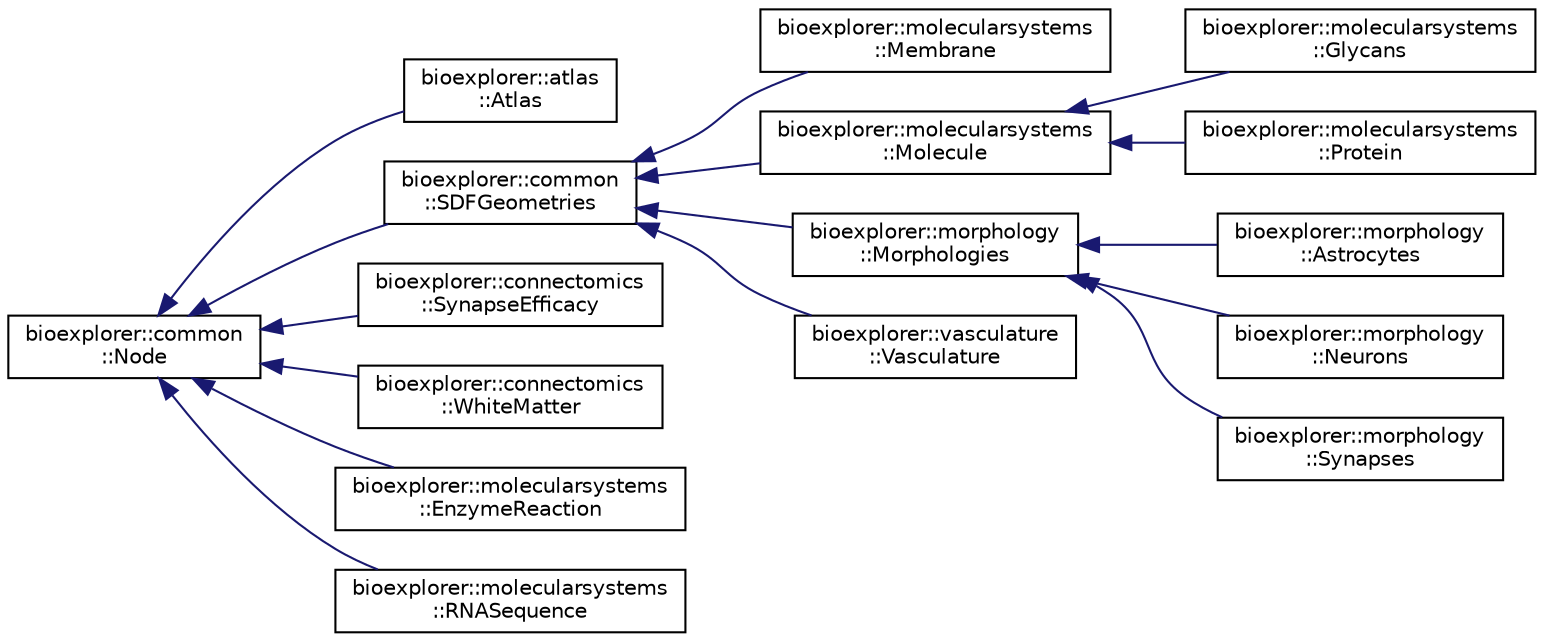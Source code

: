digraph "Graphical Class Hierarchy"
{
 // LATEX_PDF_SIZE
  edge [fontname="Helvetica",fontsize="10",labelfontname="Helvetica",labelfontsize="10"];
  node [fontname="Helvetica",fontsize="10",shape=record];
  rankdir="LR";
  Node0 [label="bioexplorer::common\l::Node",height=0.2,width=0.4,color="black", fillcolor="white", style="filled",URL="$d7/d93/classbioexplorer_1_1common_1_1Node.html",tooltip="The Node class."];
  Node0 -> Node1 [dir="back",color="midnightblue",fontsize="10",style="solid",fontname="Helvetica"];
  Node1 [label="bioexplorer::atlas\l::Atlas",height=0.2,width=0.4,color="black", fillcolor="white", style="filled",URL="$d3/d86/classbioexplorer_1_1atlas_1_1Atlas.html",tooltip=" "];
  Node0 -> Node2 [dir="back",color="midnightblue",fontsize="10",style="solid",fontname="Helvetica"];
  Node2 [label="bioexplorer::common\l::SDFGeometries",height=0.2,width=0.4,color="black", fillcolor="white", style="filled",URL="$d1/d1c/classbioexplorer_1_1common_1_1SDFGeometries.html",tooltip="The SDFGeometries abstract class is used as a parent to any assembly that potentially requires the si..."];
  Node2 -> Node3 [dir="back",color="midnightblue",fontsize="10",style="solid",fontname="Helvetica"];
  Node3 [label="bioexplorer::molecularsystems\l::Membrane",height=0.2,width=0.4,color="black", fillcolor="white", style="filled",URL="$d4/d3d/classbioexplorer_1_1molecularsystems_1_1Membrane.html",tooltip="A Membrane object implements a 3D structure of a given shape, but with a surface composed of instance..."];
  Node2 -> Node4 [dir="back",color="midnightblue",fontsize="10",style="solid",fontname="Helvetica"];
  Node4 [label="bioexplorer::molecularsystems\l::Molecule",height=0.2,width=0.4,color="black", fillcolor="white", style="filled",URL="$da/dff/classbioexplorer_1_1molecularsystems_1_1Molecule.html",tooltip="The Molecule class implements the 3D representation of a molecule. The object also contains metadata ..."];
  Node4 -> Node5 [dir="back",color="midnightblue",fontsize="10",style="solid",fontname="Helvetica"];
  Node5 [label="bioexplorer::molecularsystems\l::Glycans",height=0.2,width=0.4,color="black", fillcolor="white", style="filled",URL="$da/de6/classbioexplorer_1_1molecularsystems_1_1Glycans.html",tooltip="The Glycans class."];
  Node4 -> Node6 [dir="back",color="midnightblue",fontsize="10",style="solid",fontname="Helvetica"];
  Node6 [label="bioexplorer::molecularsystems\l::Protein",height=0.2,width=0.4,color="black", fillcolor="white", style="filled",URL="$dd/da4/classbioexplorer_1_1molecularsystems_1_1Protein.html",tooltip="The Protein class."];
  Node2 -> Node7 [dir="back",color="midnightblue",fontsize="10",style="solid",fontname="Helvetica"];
  Node7 [label="bioexplorer::morphology\l::Morphologies",height=0.2,width=0.4,color="black", fillcolor="white", style="filled",URL="$dc/dbc/classbioexplorer_1_1morphology_1_1Morphologies.html",tooltip="The Morphologies class."];
  Node7 -> Node8 [dir="back",color="midnightblue",fontsize="10",style="solid",fontname="Helvetica"];
  Node8 [label="bioexplorer::morphology\l::Astrocytes",height=0.2,width=0.4,color="black", fillcolor="white", style="filled",URL="$d2/d3a/classbioexplorer_1_1morphology_1_1Astrocytes.html",tooltip=" "];
  Node7 -> Node9 [dir="back",color="midnightblue",fontsize="10",style="solid",fontname="Helvetica"];
  Node9 [label="bioexplorer::morphology\l::Neurons",height=0.2,width=0.4,color="black", fillcolor="white", style="filled",URL="$d1/d39/classbioexplorer_1_1morphology_1_1Neurons.html",tooltip=" "];
  Node7 -> Node10 [dir="back",color="midnightblue",fontsize="10",style="solid",fontname="Helvetica"];
  Node10 [label="bioexplorer::morphology\l::Synapses",height=0.2,width=0.4,color="black", fillcolor="white", style="filled",URL="$da/d10/classbioexplorer_1_1morphology_1_1Synapses.html",tooltip=" "];
  Node2 -> Node11 [dir="back",color="midnightblue",fontsize="10",style="solid",fontname="Helvetica"];
  Node11 [label="bioexplorer::vasculature\l::Vasculature",height=0.2,width=0.4,color="black", fillcolor="white", style="filled",URL="$d8/d29/classbioexplorer_1_1vasculature_1_1Vasculature.html",tooltip=" "];
  Node0 -> Node12 [dir="back",color="midnightblue",fontsize="10",style="solid",fontname="Helvetica"];
  Node12 [label="bioexplorer::connectomics\l::SynapseEfficacy",height=0.2,width=0.4,color="black", fillcolor="white", style="filled",URL="$da/daf/classbioexplorer_1_1connectomics_1_1SynapseEfficacy.html",tooltip=" "];
  Node0 -> Node13 [dir="back",color="midnightblue",fontsize="10",style="solid",fontname="Helvetica"];
  Node13 [label="bioexplorer::connectomics\l::WhiteMatter",height=0.2,width=0.4,color="black", fillcolor="white", style="filled",URL="$d6/dcd/classbioexplorer_1_1connectomics_1_1WhiteMatter.html",tooltip=" "];
  Node0 -> Node14 [dir="back",color="midnightblue",fontsize="10",style="solid",fontname="Helvetica"];
  Node14 [label="bioexplorer::molecularsystems\l::EnzymeReaction",height=0.2,width=0.4,color="black", fillcolor="white", style="filled",URL="$d4/d07/classbioexplorer_1_1molecularsystems_1_1EnzymeReaction.html",tooltip="An Enzyme reaction is a object that combines an existing enyzme, a list of substrates and a list of p..."];
  Node0 -> Node15 [dir="back",color="midnightblue",fontsize="10",style="solid",fontname="Helvetica"];
  Node15 [label="bioexplorer::molecularsystems\l::RNASequence",height=0.2,width=0.4,color="black", fillcolor="white", style="filled",URL="$d0/d53/classbioexplorer_1_1molecularsystems_1_1RNASequence.html",tooltip="The RNASequence class."];
}
